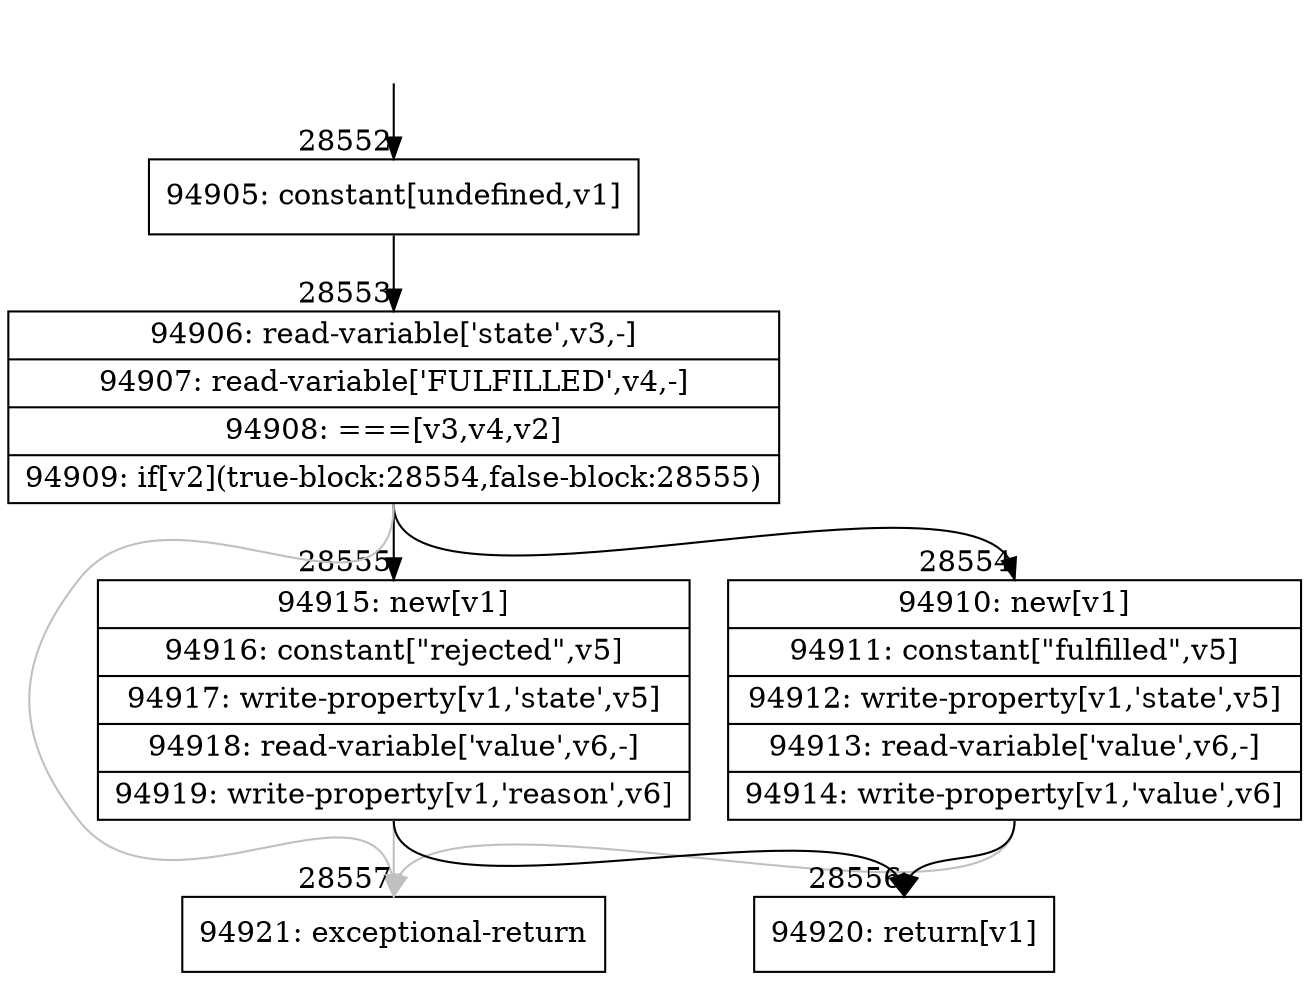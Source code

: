 digraph {
rankdir="TD"
BB_entry2511[shape=none,label=""];
BB_entry2511 -> BB28552 [tailport=s, headport=n, headlabel="    28552"]
BB28552 [shape=record label="{94905: constant[undefined,v1]}" ] 
BB28552 -> BB28553 [tailport=s, headport=n, headlabel="      28553"]
BB28553 [shape=record label="{94906: read-variable['state',v3,-]|94907: read-variable['FULFILLED',v4,-]|94908: ===[v3,v4,v2]|94909: if[v2](true-block:28554,false-block:28555)}" ] 
BB28553 -> BB28554 [tailport=s, headport=n, headlabel="      28554"]
BB28553 -> BB28555 [tailport=s, headport=n, headlabel="      28555"]
BB28553 -> BB28557 [tailport=s, headport=n, color=gray, headlabel="      28557"]
BB28554 [shape=record label="{94910: new[v1]|94911: constant[\"fulfilled\",v5]|94912: write-property[v1,'state',v5]|94913: read-variable['value',v6,-]|94914: write-property[v1,'value',v6]}" ] 
BB28554 -> BB28556 [tailport=s, headport=n, headlabel="      28556"]
BB28554 -> BB28557 [tailport=s, headport=n, color=gray]
BB28555 [shape=record label="{94915: new[v1]|94916: constant[\"rejected\",v5]|94917: write-property[v1,'state',v5]|94918: read-variable['value',v6,-]|94919: write-property[v1,'reason',v6]}" ] 
BB28555 -> BB28556 [tailport=s, headport=n]
BB28555 -> BB28557 [tailport=s, headport=n, color=gray]
BB28556 [shape=record label="{94920: return[v1]}" ] 
BB28557 [shape=record label="{94921: exceptional-return}" ] 
//#$~ 50917
}
